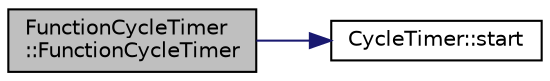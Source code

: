 digraph "FunctionCycleTimer::FunctionCycleTimer"
{
 // INTERACTIVE_SVG=YES
  edge [fontname="Helvetica",fontsize="10",labelfontname="Helvetica",labelfontsize="10"];
  node [fontname="Helvetica",fontsize="10",shape=record];
  rankdir="LR";
  Node1 [label="FunctionCycleTimer\l::FunctionCycleTimer",height=0.2,width=0.4,color="black", fillcolor="grey75", style="filled", fontcolor="black"];
  Node1 -> Node2 [color="midnightblue",fontsize="10",style="solid",fontname="Helvetica"];
  Node2 [label="CycleTimer::start",height=0.2,width=0.4,color="black", fillcolor="white", style="filled",URL="$dc/dbf/class_cycle_timer.html#a6485a7bdac0051df77bed2f9f980c8d2"];
}
